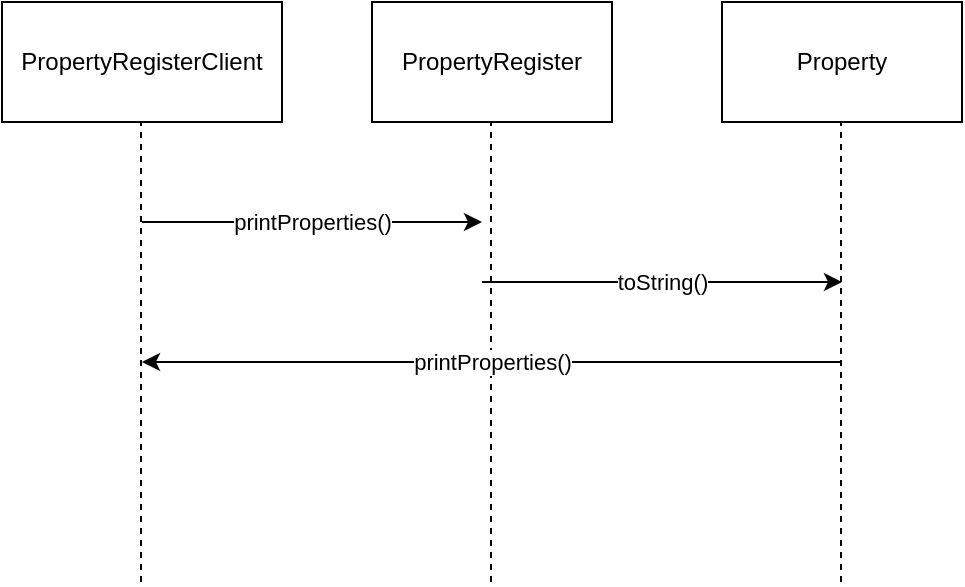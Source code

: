 <mxfile version="22.1.0" type="device">
  <diagram name="Page-1" id="v6wrhpUrtqQ9s_XCoTjQ">
    <mxGraphModel dx="710" dy="473" grid="1" gridSize="10" guides="1" tooltips="1" connect="1" arrows="1" fold="1" page="1" pageScale="1" pageWidth="850" pageHeight="1100" math="0" shadow="0">
      <root>
        <mxCell id="0" />
        <mxCell id="1" parent="0" />
        <mxCell id="lAMArhDyYnhvpbxitdlq-2" value="PropertyRegisterClient" style="rounded=0;whiteSpace=wrap;html=1;" parent="1" vertex="1">
          <mxGeometry x="120" y="220" width="140" height="60" as="geometry" />
        </mxCell>
        <mxCell id="lAMArhDyYnhvpbxitdlq-3" value="PropertyRegister" style="rounded=0;whiteSpace=wrap;html=1;" parent="1" vertex="1">
          <mxGeometry x="305" y="220" width="120" height="60" as="geometry" />
        </mxCell>
        <mxCell id="3" value="" style="endArrow=none;dashed=1;html=1;rounded=0;" parent="1" edge="1">
          <mxGeometry width="50" height="50" relative="1" as="geometry">
            <mxPoint x="189.5" y="510" as="sourcePoint" />
            <mxPoint x="189.5" y="280" as="targetPoint" />
          </mxGeometry>
        </mxCell>
        <mxCell id="4" value="" style="endArrow=none;dashed=1;html=1;rounded=0;" parent="1" edge="1">
          <mxGeometry width="50" height="50" relative="1" as="geometry">
            <mxPoint x="364.5" y="510" as="sourcePoint" />
            <mxPoint x="364.5" y="280" as="targetPoint" />
          </mxGeometry>
        </mxCell>
        <mxCell id="5" value="Property" style="rounded=0;whiteSpace=wrap;html=1;" parent="1" vertex="1">
          <mxGeometry x="480" y="220" width="120" height="60" as="geometry" />
        </mxCell>
        <mxCell id="6" value="" style="endArrow=none;dashed=1;html=1;rounded=0;" parent="1" edge="1">
          <mxGeometry width="50" height="50" relative="1" as="geometry">
            <mxPoint x="539.5" y="510" as="sourcePoint" />
            <mxPoint x="539.5" y="280" as="targetPoint" />
          </mxGeometry>
        </mxCell>
        <mxCell id="_2Tg2_xA-8_xerv6Mauv-6" value="" style="endArrow=classic;html=1;rounded=0;" edge="1" parent="1">
          <mxGeometry relative="1" as="geometry">
            <mxPoint x="190" y="330" as="sourcePoint" />
            <mxPoint x="360" y="330" as="targetPoint" />
          </mxGeometry>
        </mxCell>
        <mxCell id="_2Tg2_xA-8_xerv6Mauv-7" value="printProperties()" style="edgeLabel;resizable=0;html=1;align=center;verticalAlign=middle;" connectable="0" vertex="1" parent="_2Tg2_xA-8_xerv6Mauv-6">
          <mxGeometry relative="1" as="geometry" />
        </mxCell>
        <mxCell id="_2Tg2_xA-8_xerv6Mauv-8" value="" style="endArrow=classic;html=1;rounded=0;" edge="1" parent="1">
          <mxGeometry relative="1" as="geometry">
            <mxPoint x="360" y="360" as="sourcePoint" />
            <mxPoint x="540" y="360" as="targetPoint" />
          </mxGeometry>
        </mxCell>
        <mxCell id="_2Tg2_xA-8_xerv6Mauv-9" value="toString()" style="edgeLabel;resizable=0;html=1;align=center;verticalAlign=middle;" connectable="0" vertex="1" parent="_2Tg2_xA-8_xerv6Mauv-8">
          <mxGeometry relative="1" as="geometry" />
        </mxCell>
        <mxCell id="_2Tg2_xA-8_xerv6Mauv-10" value="" style="endArrow=classic;html=1;rounded=0;" edge="1" parent="1">
          <mxGeometry relative="1" as="geometry">
            <mxPoint x="540" y="400" as="sourcePoint" />
            <mxPoint x="190" y="400" as="targetPoint" />
          </mxGeometry>
        </mxCell>
        <mxCell id="_2Tg2_xA-8_xerv6Mauv-11" value="printProperties()" style="edgeLabel;resizable=0;html=1;align=center;verticalAlign=middle;" connectable="0" vertex="1" parent="_2Tg2_xA-8_xerv6Mauv-10">
          <mxGeometry relative="1" as="geometry" />
        </mxCell>
      </root>
    </mxGraphModel>
  </diagram>
</mxfile>
